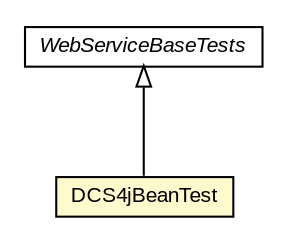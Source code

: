 #!/usr/local/bin/dot
#
# Class diagram 
# Generated by UMLGraph version R5_6-24-gf6e263 (http://www.umlgraph.org/)
#

digraph G {
	edge [fontname="arial",fontsize=10,labelfontname="arial",labelfontsize=10];
	node [fontname="arial",fontsize=10,shape=plaintext];
	nodesep=0.25;
	ranksep=0.5;
	// org.miloss.fgsms.services.dcs.impl.DCS4jBeanTest
	c3 [label=<<table title="org.miloss.fgsms.services.dcs.impl.DCS4jBeanTest" border="0" cellborder="1" cellspacing="0" cellpadding="2" port="p" bgcolor="lemonChiffon" href="./DCS4jBeanTest.html">
		<tr><td><table border="0" cellspacing="0" cellpadding="1">
<tr><td align="center" balign="center"> DCS4jBeanTest </td></tr>
		</table></td></tr>
		</table>>, URL="./DCS4jBeanTest.html", fontname="arial", fontcolor="black", fontsize=10.0];
	//org.miloss.fgsms.services.dcs.impl.DCS4jBeanTest extends org.miloss.fgsms.test.WebServiceBaseTests
	c4:p -> c3:p [dir=back,arrowtail=empty];
	// org.miloss.fgsms.test.WebServiceBaseTests
	c4 [label=<<table title="org.miloss.fgsms.test.WebServiceBaseTests" border="0" cellborder="1" cellspacing="0" cellpadding="2" port="p" href="http://java.sun.com/j2se/1.4.2/docs/api/org/miloss/fgsms/test/WebServiceBaseTests.html">
		<tr><td><table border="0" cellspacing="0" cellpadding="1">
<tr><td align="center" balign="center"><font face="arial italic"> WebServiceBaseTests </font></td></tr>
		</table></td></tr>
		</table>>, URL="http://java.sun.com/j2se/1.4.2/docs/api/org/miloss/fgsms/test/WebServiceBaseTests.html", fontname="arial", fontcolor="black", fontsize=10.0];
}


